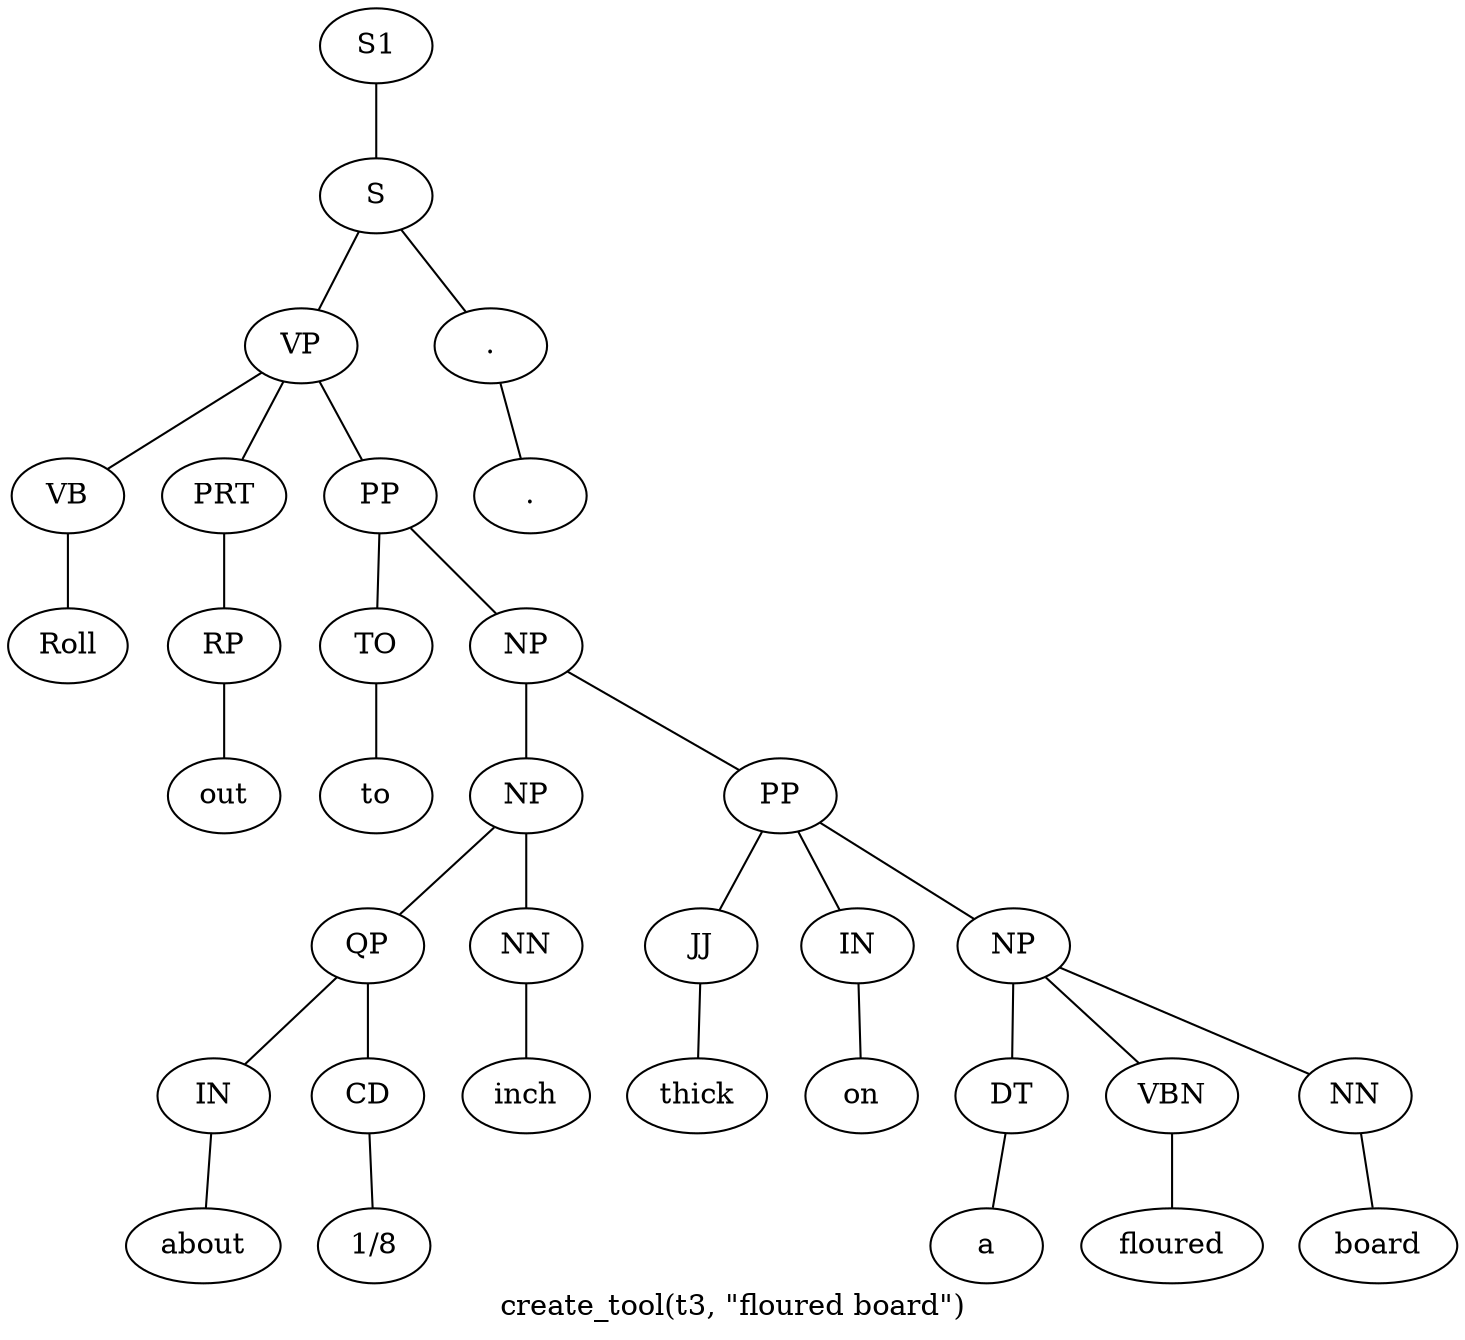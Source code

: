 graph SyntaxGraph {
	label = "create_tool(t3, \"floured board\")";
	Node0 [label="S1"];
	Node1 [label="S"];
	Node2 [label="VP"];
	Node3 [label="VB"];
	Node4 [label="Roll"];
	Node5 [label="PRT"];
	Node6 [label="RP"];
	Node7 [label="out"];
	Node8 [label="PP"];
	Node9 [label="TO"];
	Node10 [label="to"];
	Node11 [label="NP"];
	Node12 [label="NP"];
	Node13 [label="QP"];
	Node14 [label="IN"];
	Node15 [label="about"];
	Node16 [label="CD"];
	Node17 [label="1/8"];
	Node18 [label="NN"];
	Node19 [label="inch"];
	Node20 [label="PP"];
	Node21 [label="JJ"];
	Node22 [label="thick"];
	Node23 [label="IN"];
	Node24 [label="on"];
	Node25 [label="NP"];
	Node26 [label="DT"];
	Node27 [label="a"];
	Node28 [label="VBN"];
	Node29 [label="floured"];
	Node30 [label="NN"];
	Node31 [label="board"];
	Node32 [label="."];
	Node33 [label="."];

	Node0 -- Node1;
	Node1 -- Node2;
	Node1 -- Node32;
	Node2 -- Node3;
	Node2 -- Node5;
	Node2 -- Node8;
	Node3 -- Node4;
	Node5 -- Node6;
	Node6 -- Node7;
	Node8 -- Node9;
	Node8 -- Node11;
	Node9 -- Node10;
	Node11 -- Node12;
	Node11 -- Node20;
	Node12 -- Node13;
	Node12 -- Node18;
	Node13 -- Node14;
	Node13 -- Node16;
	Node14 -- Node15;
	Node16 -- Node17;
	Node18 -- Node19;
	Node20 -- Node21;
	Node20 -- Node23;
	Node20 -- Node25;
	Node21 -- Node22;
	Node23 -- Node24;
	Node25 -- Node26;
	Node25 -- Node28;
	Node25 -- Node30;
	Node26 -- Node27;
	Node28 -- Node29;
	Node30 -- Node31;
	Node32 -- Node33;
}